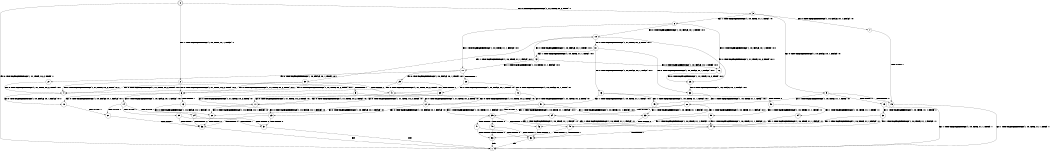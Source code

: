 digraph BCG {
size = "7, 10.5";
center = TRUE;
node [shape = circle];
0 [peripheries = 2];
0 -> 1 [label = "EX !0 !ATOMIC_EXCH_BRANCH (1, +1, TRUE, +0, 2, TRUE) !::"];
0 -> 2 [label = "EX !1 !ATOMIC_EXCH_BRANCH (1, +0, TRUE, +1, 1, FALSE) !::"];
0 -> 3 [label = "EX !0 !ATOMIC_EXCH_BRANCH (1, +1, TRUE, +0, 2, TRUE) !::"];
2 -> 4 [label = "EX !0 !ATOMIC_EXCH_BRANCH (1, +1, TRUE, +0, 2, TRUE) !:0:1:"];
2 -> 5 [label = "TERMINATE !1"];
2 -> 6 [label = "EX !0 !ATOMIC_EXCH_BRANCH (1, +1, TRUE, +0, 2, TRUE) !:0:1:"];
3 -> 7 [label = "EX !0 !ATOMIC_EXCH_BRANCH (1, +0, FALSE, +0, 1, FALSE) !:0:"];
3 -> 8 [label = "EX !1 !ATOMIC_EXCH_BRANCH (1, +0, TRUE, +1, 1, TRUE) !:0:"];
3 -> 9 [label = "EX !0 !ATOMIC_EXCH_BRANCH (1, +0, FALSE, +0, 1, FALSE) !:0:"];
4 -> 10 [label = "EX !0 !ATOMIC_EXCH_BRANCH (1, +0, FALSE, +0, 1, FALSE) !:0:1:"];
5 -> 11 [label = "EX !0 !ATOMIC_EXCH_BRANCH (1, +1, TRUE, +0, 2, TRUE) !:0:"];
5 -> 12 [label = "EX !0 !ATOMIC_EXCH_BRANCH (1, +1, TRUE, +0, 2, TRUE) !:0:"];
6 -> 10 [label = "EX !0 !ATOMIC_EXCH_BRANCH (1, +0, FALSE, +0, 1, FALSE) !:0:1:"];
6 -> 13 [label = "TERMINATE !1"];
6 -> 14 [label = "EX !0 !ATOMIC_EXCH_BRANCH (1, +0, FALSE, +0, 1, FALSE) !:0:1:"];
7 -> 15 [label = "TERMINATE !0"];
8 -> 16 [label = "EX !0 !ATOMIC_EXCH_BRANCH (1, +0, FALSE, +0, 1, TRUE) !:0:1:"];
8 -> 17 [label = "EX !1 !ATOMIC_EXCH_BRANCH (1, +0, TRUE, +1, 1, FALSE) !:0:1:"];
8 -> 18 [label = "EX !0 !ATOMIC_EXCH_BRANCH (1, +0, FALSE, +0, 1, TRUE) !:0:1:"];
9 -> 15 [label = "TERMINATE !0"];
9 -> 19 [label = "TERMINATE !0"];
9 -> 20 [label = "EX !1 !ATOMIC_EXCH_BRANCH (1, +0, TRUE, +1, 1, TRUE) !:0:"];
10 -> 21 [label = "TERMINATE !0"];
11 -> 22 [label = "EX !0 !ATOMIC_EXCH_BRANCH (1, +0, FALSE, +0, 1, FALSE) !:0:"];
12 -> 22 [label = "EX !0 !ATOMIC_EXCH_BRANCH (1, +0, FALSE, +0, 1, FALSE) !:0:"];
12 -> 23 [label = "EX !0 !ATOMIC_EXCH_BRANCH (1, +0, FALSE, +0, 1, FALSE) !:0:"];
13 -> 22 [label = "EX !0 !ATOMIC_EXCH_BRANCH (1, +0, FALSE, +0, 1, FALSE) !:0:"];
13 -> 23 [label = "EX !0 !ATOMIC_EXCH_BRANCH (1, +0, FALSE, +0, 1, FALSE) !:0:"];
14 -> 21 [label = "TERMINATE !0"];
14 -> 24 [label = "TERMINATE !1"];
14 -> 25 [label = "TERMINATE !0"];
15 -> 1 [label = "EX !1 !ATOMIC_EXCH_BRANCH (1, +0, TRUE, +1, 1, TRUE) !::"];
16 -> 26 [label = "EX !0 !ATOMIC_EXCH_BRANCH (1, +1, TRUE, +0, 2, TRUE) !:0:1:"];
17 -> 27 [label = "EX !0 !ATOMIC_EXCH_BRANCH (1, +0, FALSE, +0, 1, TRUE) !:0:1:"];
17 -> 28 [label = "TERMINATE !1"];
17 -> 29 [label = "EX !0 !ATOMIC_EXCH_BRANCH (1, +0, FALSE, +0, 1, TRUE) !:0:1:"];
18 -> 26 [label = "EX !0 !ATOMIC_EXCH_BRANCH (1, +1, TRUE, +0, 2, TRUE) !:0:1:"];
18 -> 30 [label = "EX !1 !ATOMIC_EXCH_BRANCH (1, +0, TRUE, +1, 1, FALSE) !:0:1:"];
18 -> 31 [label = "EX !0 !ATOMIC_EXCH_BRANCH (1, +1, TRUE, +0, 2, TRUE) !:0:1:"];
19 -> 1 [label = "EX !1 !ATOMIC_EXCH_BRANCH (1, +0, TRUE, +1, 1, TRUE) !::"];
19 -> 32 [label = "EX !1 !ATOMIC_EXCH_BRANCH (1, +0, TRUE, +1, 1, TRUE) !::"];
20 -> 33 [label = "EX !1 !ATOMIC_EXCH_BRANCH (1, +0, TRUE, +1, 1, FALSE) !:0:1:"];
20 -> 34 [label = "TERMINATE !0"];
20 -> 35 [label = "EX !1 !ATOMIC_EXCH_BRANCH (1, +0, TRUE, +1, 1, FALSE) !:0:1:"];
21 -> 36 [label = "TERMINATE !1"];
22 -> 36 [label = "TERMINATE !0"];
23 -> 36 [label = "TERMINATE !0"];
23 -> 37 [label = "TERMINATE !0"];
24 -> 36 [label = "TERMINATE !0"];
24 -> 37 [label = "TERMINATE !0"];
25 -> 36 [label = "TERMINATE !1"];
25 -> 37 [label = "TERMINATE !1"];
26 -> 38 [label = "EX !0 !ATOMIC_EXCH_BRANCH (1, +0, FALSE, +0, 1, FALSE) !:0:1:"];
27 -> 4 [label = "EX !0 !ATOMIC_EXCH_BRANCH (1, +1, TRUE, +0, 2, TRUE) !:0:1:"];
28 -> 39 [label = "EX !0 !ATOMIC_EXCH_BRANCH (1, +0, FALSE, +0, 1, TRUE) !:0:"];
28 -> 40 [label = "EX !0 !ATOMIC_EXCH_BRANCH (1, +0, FALSE, +0, 1, TRUE) !:0:"];
29 -> 4 [label = "EX !0 !ATOMIC_EXCH_BRANCH (1, +1, TRUE, +0, 2, TRUE) !:0:1:"];
29 -> 41 [label = "TERMINATE !1"];
29 -> 6 [label = "EX !0 !ATOMIC_EXCH_BRANCH (1, +1, TRUE, +0, 2, TRUE) !:0:1:"];
30 -> 4 [label = "EX !0 !ATOMIC_EXCH_BRANCH (1, +1, TRUE, +0, 2, TRUE) !:0:1:"];
30 -> 41 [label = "TERMINATE !1"];
30 -> 6 [label = "EX !0 !ATOMIC_EXCH_BRANCH (1, +1, TRUE, +0, 2, TRUE) !:0:1:"];
31 -> 38 [label = "EX !0 !ATOMIC_EXCH_BRANCH (1, +0, FALSE, +0, 1, FALSE) !:0:1:"];
31 -> 42 [label = "EX !1 !ATOMIC_EXCH_BRANCH (1, +0, TRUE, +1, 1, TRUE) !:0:1:"];
31 -> 43 [label = "EX !0 !ATOMIC_EXCH_BRANCH (1, +0, FALSE, +0, 1, FALSE) !:0:1:"];
32 -> 44 [label = "EX !1 !ATOMIC_EXCH_BRANCH (1, +0, TRUE, +1, 1, FALSE) !:1:"];
32 -> 45 [label = "EX !1 !ATOMIC_EXCH_BRANCH (1, +0, TRUE, +1, 1, FALSE) !:1:"];
33 -> 46 [label = "TERMINATE !0"];
34 -> 44 [label = "EX !1 !ATOMIC_EXCH_BRANCH (1, +0, TRUE, +1, 1, FALSE) !:1:"];
34 -> 45 [label = "EX !1 !ATOMIC_EXCH_BRANCH (1, +0, TRUE, +1, 1, FALSE) !:1:"];
35 -> 46 [label = "TERMINATE !0"];
35 -> 47 [label = "TERMINATE !1"];
35 -> 48 [label = "TERMINATE !0"];
36 -> 1 [label = "exit"];
37 -> 1 [label = "exit"];
38 -> 49 [label = "EX !1 !ATOMIC_EXCH_BRANCH (1, +0, TRUE, +1, 1, TRUE) !:0:1:"];
39 -> 11 [label = "EX !0 !ATOMIC_EXCH_BRANCH (1, +1, TRUE, +0, 2, TRUE) !:0:"];
40 -> 11 [label = "EX !0 !ATOMIC_EXCH_BRANCH (1, +1, TRUE, +0, 2, TRUE) !:0:"];
40 -> 12 [label = "EX !0 !ATOMIC_EXCH_BRANCH (1, +1, TRUE, +0, 2, TRUE) !:0:"];
41 -> 11 [label = "EX !0 !ATOMIC_EXCH_BRANCH (1, +1, TRUE, +0, 2, TRUE) !:0:"];
41 -> 12 [label = "EX !0 !ATOMIC_EXCH_BRANCH (1, +1, TRUE, +0, 2, TRUE) !:0:"];
42 -> 16 [label = "EX !0 !ATOMIC_EXCH_BRANCH (1, +0, FALSE, +0, 1, TRUE) !:0:1:"];
42 -> 17 [label = "EX !1 !ATOMIC_EXCH_BRANCH (1, +0, TRUE, +1, 1, FALSE) !:0:1:"];
42 -> 18 [label = "EX !0 !ATOMIC_EXCH_BRANCH (1, +0, FALSE, +0, 1, TRUE) !:0:1:"];
43 -> 49 [label = "EX !1 !ATOMIC_EXCH_BRANCH (1, +0, TRUE, +1, 1, TRUE) !:0:1:"];
43 -> 50 [label = "TERMINATE !0"];
43 -> 51 [label = "EX !1 !ATOMIC_EXCH_BRANCH (1, +0, TRUE, +1, 1, TRUE) !:0:1:"];
44 -> 52 [label = "TERMINATE !1"];
45 -> 52 [label = "TERMINATE !1"];
45 -> 53 [label = "TERMINATE !1"];
46 -> 52 [label = "TERMINATE !1"];
47 -> 52 [label = "TERMINATE !0"];
47 -> 53 [label = "TERMINATE !0"];
48 -> 52 [label = "TERMINATE !1"];
48 -> 53 [label = "TERMINATE !1"];
49 -> 33 [label = "EX !1 !ATOMIC_EXCH_BRANCH (1, +0, TRUE, +1, 1, FALSE) !:0:1:"];
50 -> 54 [label = "EX !1 !ATOMIC_EXCH_BRANCH (1, +0, TRUE, +1, 1, TRUE) !:1:"];
50 -> 55 [label = "EX !1 !ATOMIC_EXCH_BRANCH (1, +0, TRUE, +1, 1, TRUE) !:1:"];
51 -> 33 [label = "EX !1 !ATOMIC_EXCH_BRANCH (1, +0, TRUE, +1, 1, FALSE) !:0:1:"];
51 -> 34 [label = "TERMINATE !0"];
51 -> 35 [label = "EX !1 !ATOMIC_EXCH_BRANCH (1, +0, TRUE, +1, 1, FALSE) !:0:1:"];
52 -> 1 [label = "exit"];
53 -> 1 [label = "exit"];
54 -> 44 [label = "EX !1 !ATOMIC_EXCH_BRANCH (1, +0, TRUE, +1, 1, FALSE) !:1:"];
55 -> 44 [label = "EX !1 !ATOMIC_EXCH_BRANCH (1, +0, TRUE, +1, 1, FALSE) !:1:"];
55 -> 45 [label = "EX !1 !ATOMIC_EXCH_BRANCH (1, +0, TRUE, +1, 1, FALSE) !:1:"];
}
